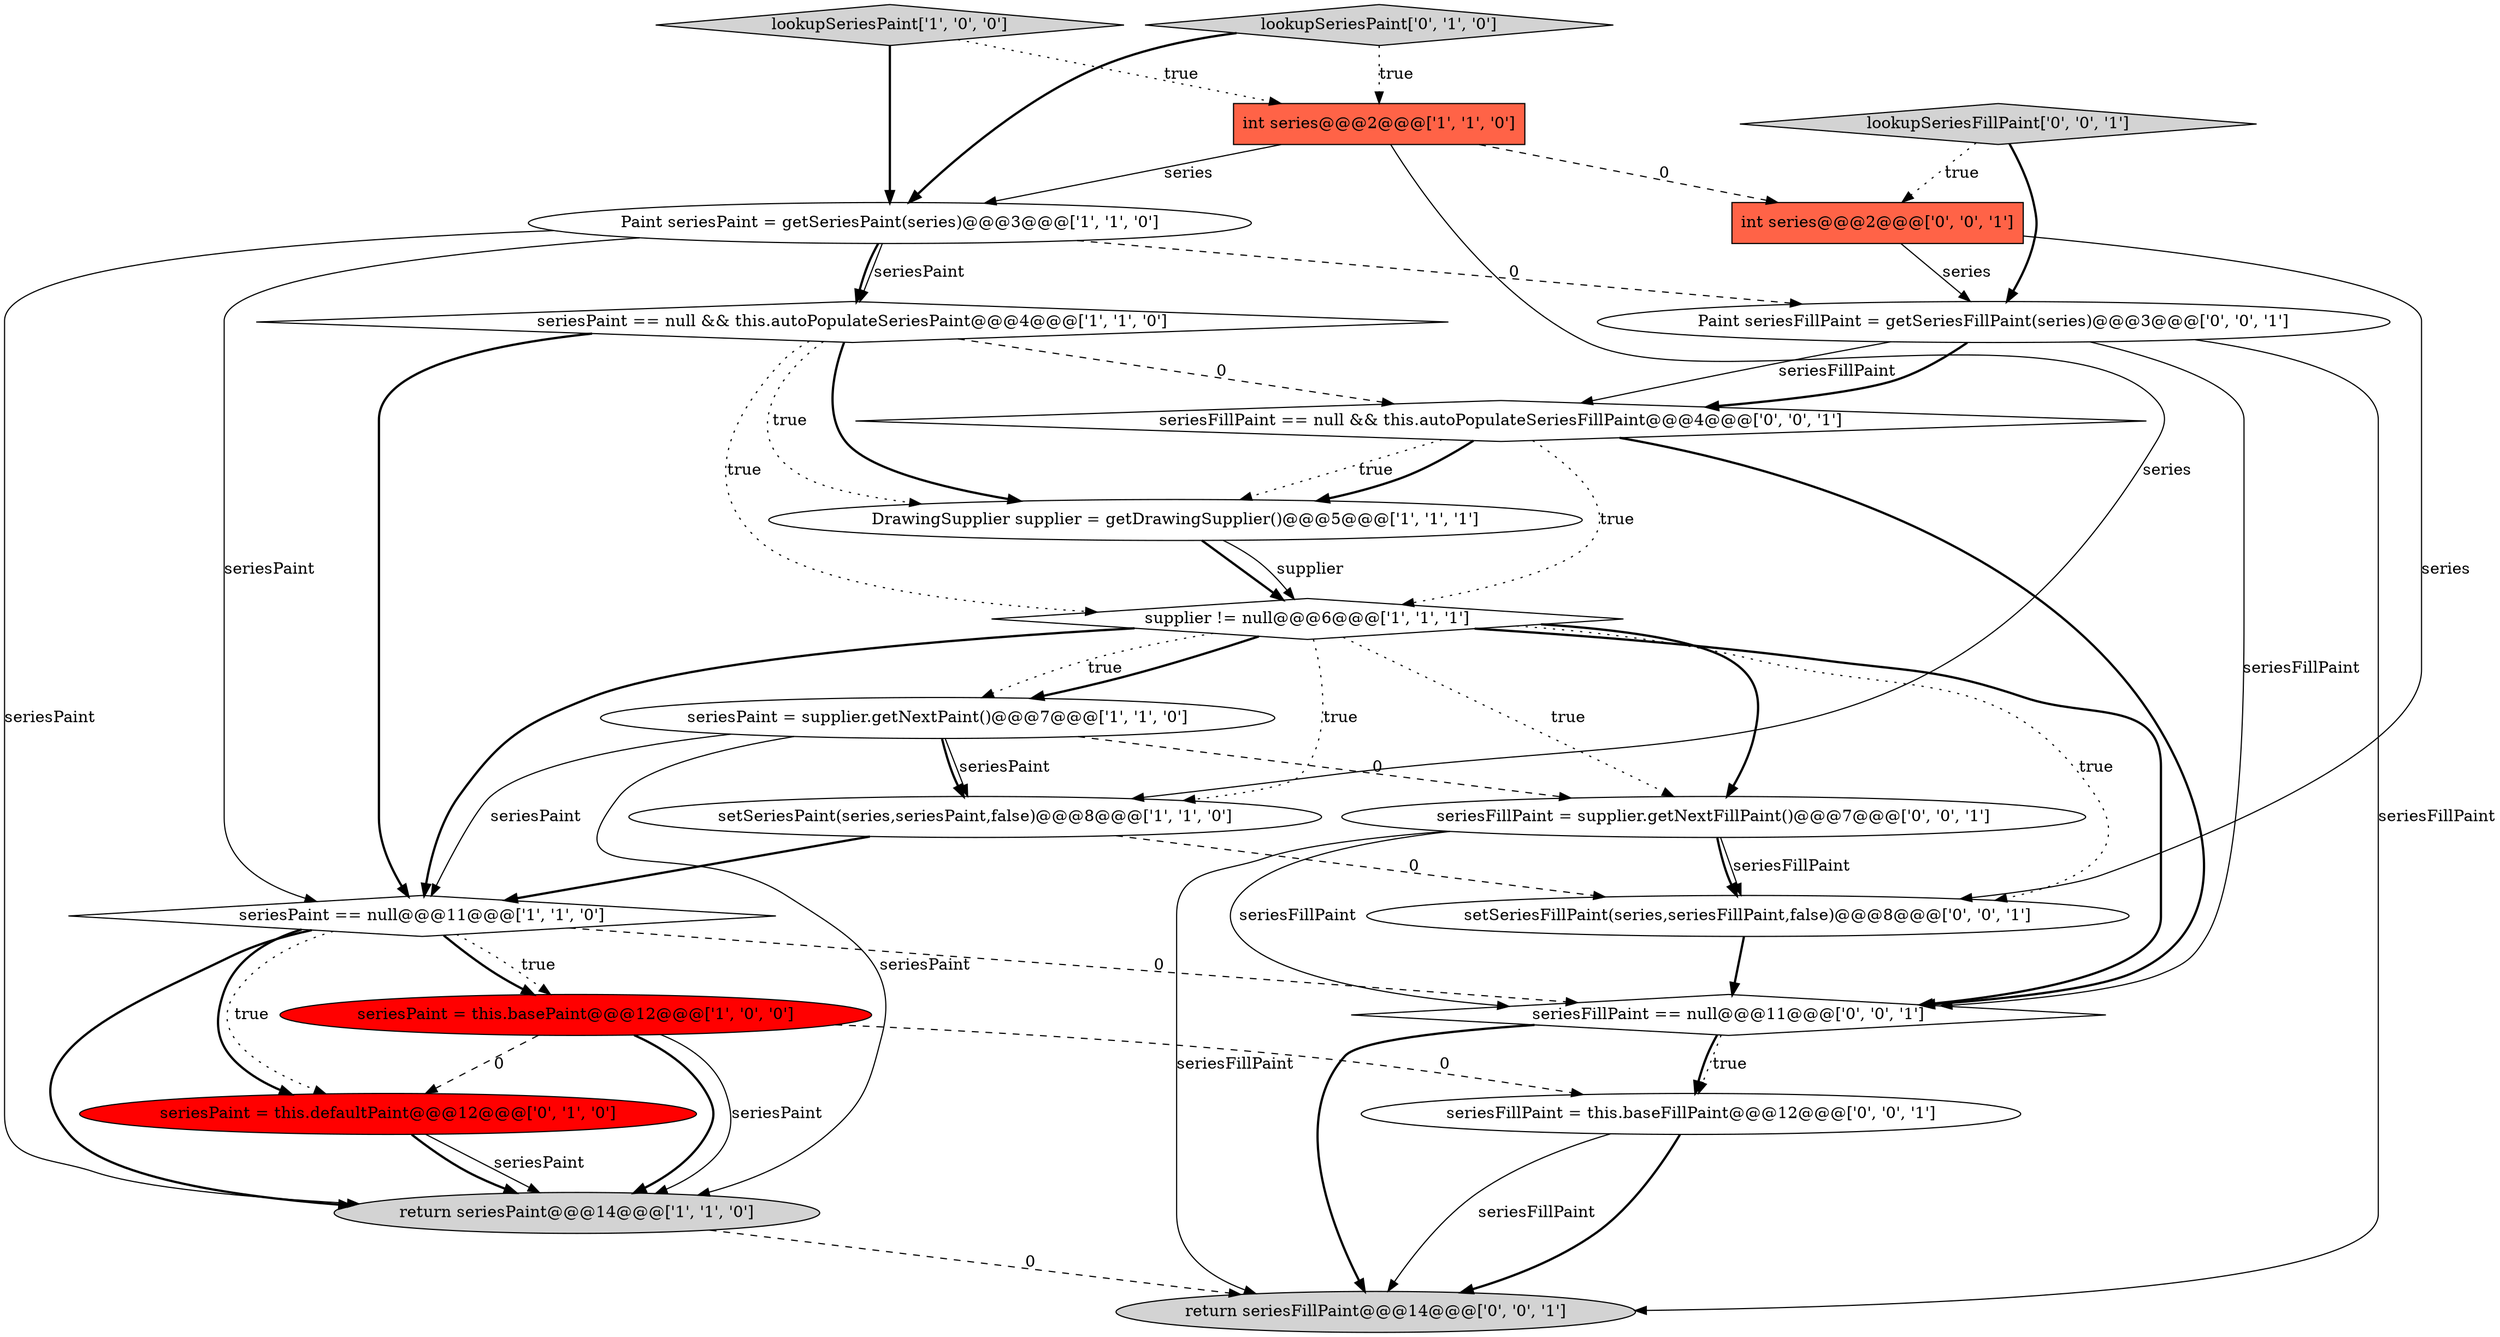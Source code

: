 digraph {
3 [style = filled, label = "seriesPaint = this.basePaint@@@12@@@['1', '0', '0']", fillcolor = red, shape = ellipse image = "AAA1AAABBB1BBB"];
13 [style = filled, label = "seriesFillPaint = this.baseFillPaint@@@12@@@['0', '0', '1']", fillcolor = white, shape = ellipse image = "AAA0AAABBB3BBB"];
2 [style = filled, label = "seriesPaint == null@@@11@@@['1', '1', '0']", fillcolor = white, shape = diamond image = "AAA0AAABBB1BBB"];
5 [style = filled, label = "Paint seriesPaint = getSeriesPaint(series)@@@3@@@['1', '1', '0']", fillcolor = white, shape = ellipse image = "AAA0AAABBB1BBB"];
20 [style = filled, label = "int series@@@2@@@['0', '0', '1']", fillcolor = tomato, shape = box image = "AAA0AAABBB3BBB"];
18 [style = filled, label = "lookupSeriesFillPaint['0', '0', '1']", fillcolor = lightgray, shape = diamond image = "AAA0AAABBB3BBB"];
8 [style = filled, label = "lookupSeriesPaint['1', '0', '0']", fillcolor = lightgray, shape = diamond image = "AAA0AAABBB1BBB"];
10 [style = filled, label = "return seriesPaint@@@14@@@['1', '1', '0']", fillcolor = lightgray, shape = ellipse image = "AAA0AAABBB1BBB"];
16 [style = filled, label = "setSeriesFillPaint(series,seriesFillPaint,false)@@@8@@@['0', '0', '1']", fillcolor = white, shape = ellipse image = "AAA0AAABBB3BBB"];
6 [style = filled, label = "supplier != null@@@6@@@['1', '1', '1']", fillcolor = white, shape = diamond image = "AAA0AAABBB1BBB"];
7 [style = filled, label = "int series@@@2@@@['1', '1', '0']", fillcolor = tomato, shape = box image = "AAA0AAABBB1BBB"];
11 [style = filled, label = "seriesPaint = this.defaultPaint@@@12@@@['0', '1', '0']", fillcolor = red, shape = ellipse image = "AAA1AAABBB2BBB"];
15 [style = filled, label = "seriesFillPaint == null@@@11@@@['0', '0', '1']", fillcolor = white, shape = diamond image = "AAA0AAABBB3BBB"];
9 [style = filled, label = "setSeriesPaint(series,seriesPaint,false)@@@8@@@['1', '1', '0']", fillcolor = white, shape = ellipse image = "AAA0AAABBB1BBB"];
14 [style = filled, label = "seriesFillPaint = supplier.getNextFillPaint()@@@7@@@['0', '0', '1']", fillcolor = white, shape = ellipse image = "AAA0AAABBB3BBB"];
21 [style = filled, label = "Paint seriesFillPaint = getSeriesFillPaint(series)@@@3@@@['0', '0', '1']", fillcolor = white, shape = ellipse image = "AAA0AAABBB3BBB"];
4 [style = filled, label = "DrawingSupplier supplier = getDrawingSupplier()@@@5@@@['1', '1', '1']", fillcolor = white, shape = ellipse image = "AAA0AAABBB1BBB"];
0 [style = filled, label = "seriesPaint == null && this.autoPopulateSeriesPaint@@@4@@@['1', '1', '0']", fillcolor = white, shape = diamond image = "AAA0AAABBB1BBB"];
19 [style = filled, label = "seriesFillPaint == null && this.autoPopulateSeriesFillPaint@@@4@@@['0', '0', '1']", fillcolor = white, shape = diamond image = "AAA0AAABBB3BBB"];
17 [style = filled, label = "return seriesFillPaint@@@14@@@['0', '0', '1']", fillcolor = lightgray, shape = ellipse image = "AAA0AAABBB3BBB"];
1 [style = filled, label = "seriesPaint = supplier.getNextPaint()@@@7@@@['1', '1', '0']", fillcolor = white, shape = ellipse image = "AAA0AAABBB1BBB"];
12 [style = filled, label = "lookupSeriesPaint['0', '1', '0']", fillcolor = lightgray, shape = diamond image = "AAA0AAABBB2BBB"];
20->16 [style = solid, label="series"];
14->16 [style = bold, label=""];
2->3 [style = dotted, label="true"];
16->15 [style = bold, label=""];
5->2 [style = solid, label="seriesPaint"];
15->13 [style = bold, label=""];
9->16 [style = dashed, label="0"];
1->9 [style = solid, label="seriesPaint"];
1->10 [style = solid, label="seriesPaint"];
21->19 [style = solid, label="seriesFillPaint"];
12->5 [style = bold, label=""];
21->19 [style = bold, label=""];
1->14 [style = dashed, label="0"];
11->10 [style = solid, label="seriesPaint"];
4->6 [style = bold, label=""];
9->2 [style = bold, label=""];
0->19 [style = dashed, label="0"];
2->3 [style = bold, label=""];
21->15 [style = solid, label="seriesFillPaint"];
0->2 [style = bold, label=""];
0->4 [style = dotted, label="true"];
6->1 [style = dotted, label="true"];
7->5 [style = solid, label="series"];
8->7 [style = dotted, label="true"];
13->17 [style = solid, label="seriesFillPaint"];
7->20 [style = dashed, label="0"];
14->17 [style = solid, label="seriesFillPaint"];
18->20 [style = dotted, label="true"];
2->10 [style = bold, label=""];
0->6 [style = dotted, label="true"];
3->13 [style = dashed, label="0"];
4->6 [style = solid, label="supplier"];
5->0 [style = solid, label="seriesPaint"];
1->9 [style = bold, label=""];
6->15 [style = bold, label=""];
15->13 [style = dotted, label="true"];
6->2 [style = bold, label=""];
2->11 [style = dotted, label="true"];
6->14 [style = bold, label=""];
2->15 [style = dashed, label="0"];
5->10 [style = solid, label="seriesPaint"];
6->1 [style = bold, label=""];
3->10 [style = bold, label=""];
13->17 [style = bold, label=""];
15->17 [style = bold, label=""];
6->14 [style = dotted, label="true"];
7->9 [style = solid, label="series"];
21->17 [style = solid, label="seriesFillPaint"];
8->5 [style = bold, label=""];
5->0 [style = bold, label=""];
6->9 [style = dotted, label="true"];
0->4 [style = bold, label=""];
14->15 [style = solid, label="seriesFillPaint"];
11->10 [style = bold, label=""];
19->4 [style = dotted, label="true"];
20->21 [style = solid, label="series"];
1->2 [style = solid, label="seriesPaint"];
10->17 [style = dashed, label="0"];
5->21 [style = dashed, label="0"];
19->6 [style = dotted, label="true"];
19->4 [style = bold, label=""];
18->21 [style = bold, label=""];
19->15 [style = bold, label=""];
3->11 [style = dashed, label="0"];
12->7 [style = dotted, label="true"];
2->11 [style = bold, label=""];
14->16 [style = solid, label="seriesFillPaint"];
6->16 [style = dotted, label="true"];
3->10 [style = solid, label="seriesPaint"];
}
